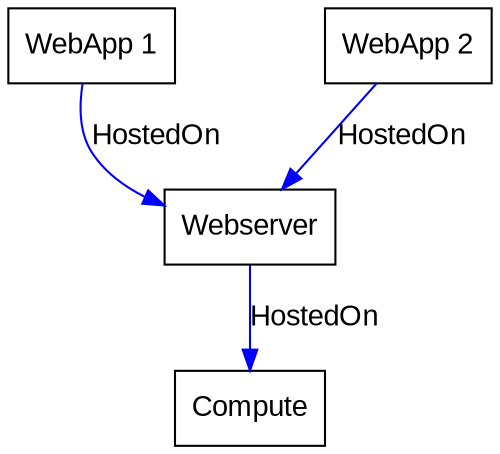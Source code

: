 digraph {
    rankdir=TB;
    nodesep=1.0;
    node [color=Black, fontname=Arial, shape=box]
    edge [color=Blue, fontname=Arial, label="HostedOn"]

    app_1[label="WebApp 1"]
    app_2[label="WebApp 2"]
    webserver[label="Webserver"]
    compute[label="Compute"]
    app_1->webserver
    app_2->webserver
    webserver->compute
}
